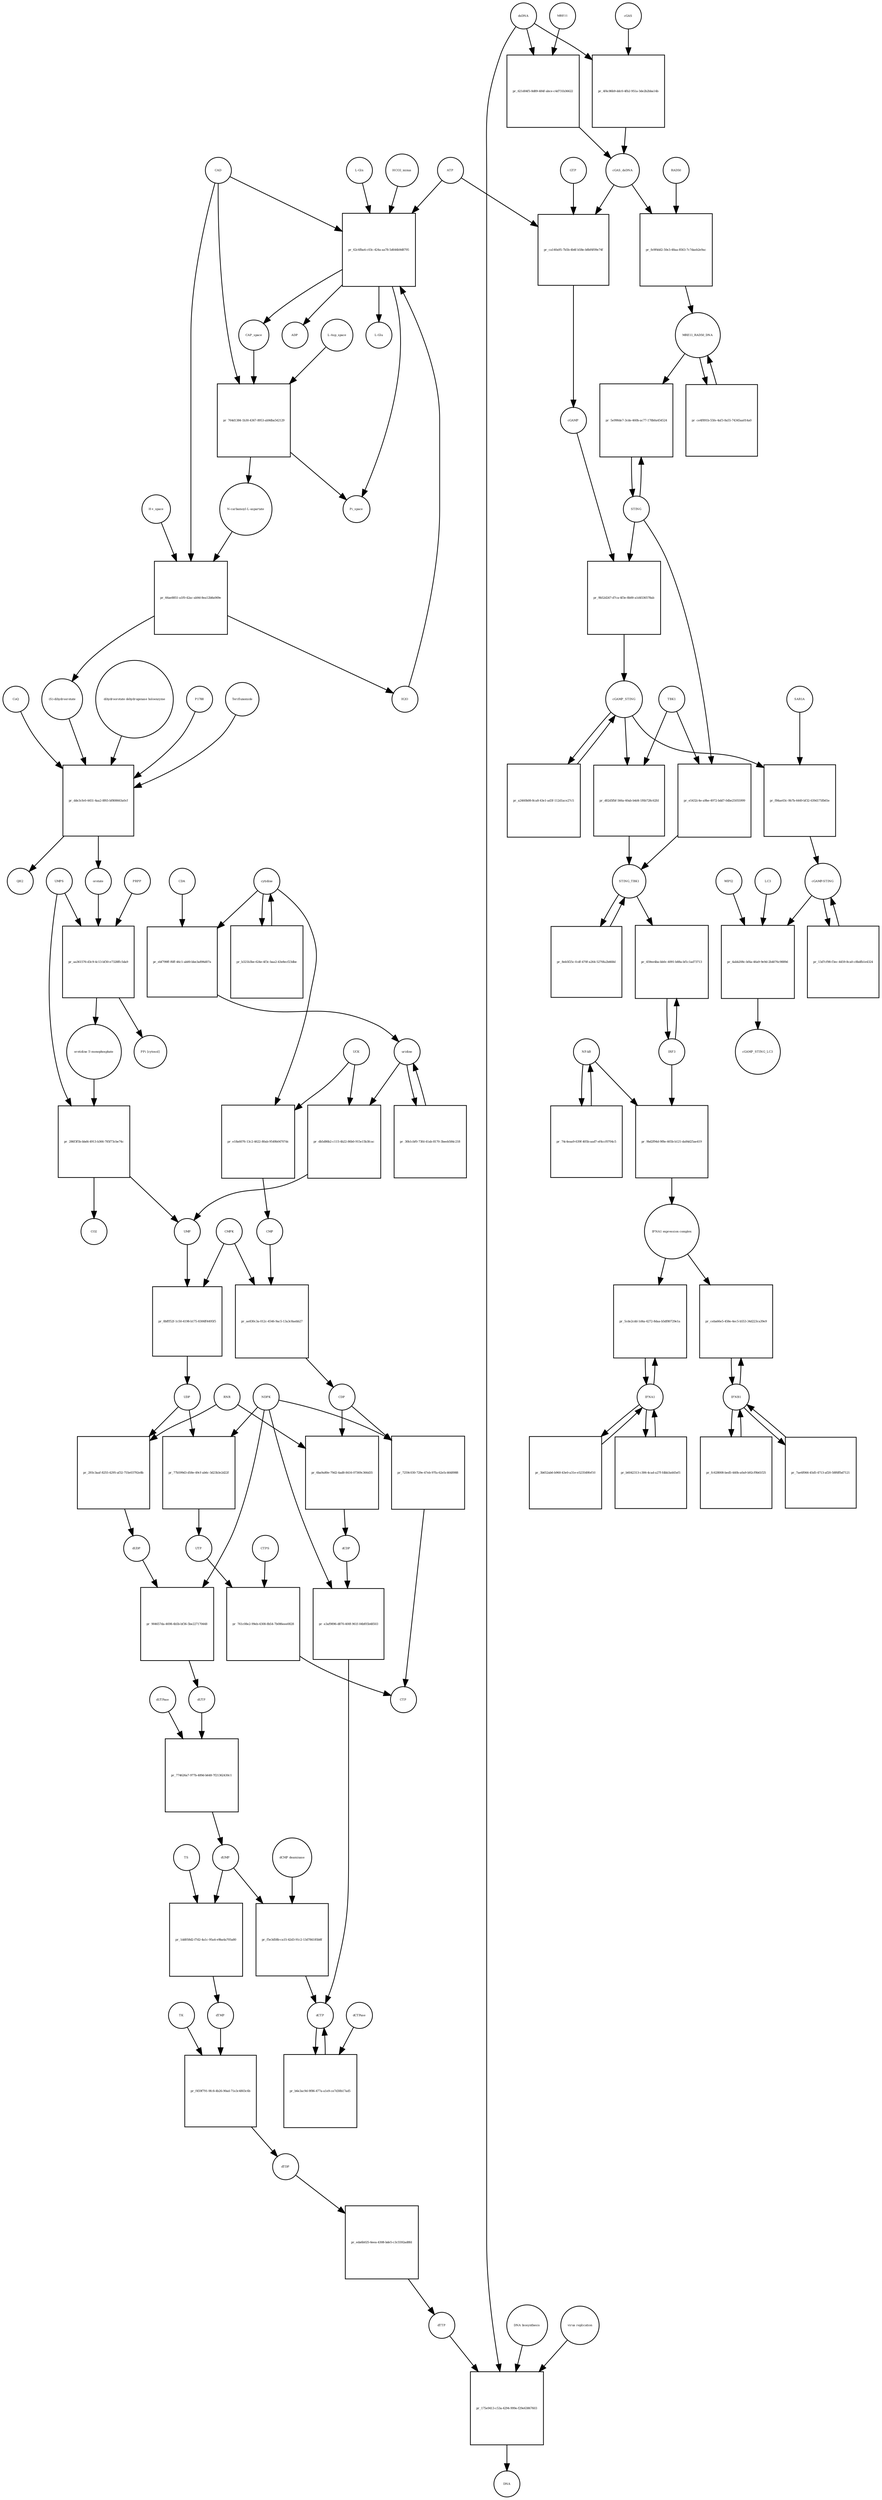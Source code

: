 strict digraph  {
"L-Gln" [annotation="", bipartite=0, cls="simple chemical", fontsize=4, label="L-Gln", shape=circle];
"pr_62c6fba4-c03c-424a-aa78-5d644b9d8795" [annotation="", bipartite=1, cls=process, fontsize=4, label="pr_62c6fba4-c03c-424a-aa78-5d644b9d8795", shape=square];
CAP_space [annotation="", bipartite=0, cls="simple chemical", fontsize=4, label=CAP_space, shape=circle];
CAD [annotation="", bipartite=0, cls=macromolecule, fontsize=4, label=CAD, shape=circle];
HCO3_minus [annotation="", bipartite=0, cls="simple chemical", fontsize=4, label=HCO3_minus, shape=circle];
H2O [annotation="", bipartite=0, cls="simple chemical", fontsize=4, label=H2O, shape=circle];
ATP [annotation="", bipartite=0, cls="simple chemical", fontsize=4, label=ATP, shape=circle];
"L-Glu" [annotation="", bipartite=0, cls="simple chemical", fontsize=4, label="L-Glu", shape=circle];
ADP [annotation="", bipartite=0, cls="simple chemical", fontsize=4, label=ADP, shape=circle];
Pi_space [annotation="", bipartite=0, cls="simple chemical", fontsize=4, label=Pi_space, shape=circle];
cytidine [annotation="", bipartite=0, cls="simple chemical", fontsize=4, label=cytidine, shape=circle];
"pr_ebf799ff-f6ff-46c1-ab00-bbe3a896d07a" [annotation="", bipartite=1, cls=process, fontsize=4, label="pr_ebf799ff-f6ff-46c1-ab00-bbe3a896d07a", shape=square];
uridine [annotation="", bipartite=0, cls="simple chemical", fontsize=4, label=uridine, shape=circle];
CDA [annotation="", bipartite=0, cls=macromolecule, fontsize=4, label=CDA, shape=circle];
"pr_db5d86b2-c115-4b22-86b0-915e15b3fcac" [annotation="", bipartite=1, cls=process, fontsize=4, label="pr_db5d86b2-c115-4b22-86b0-915e15b3fcac", shape=square];
UMP [annotation="", bipartite=0, cls="simple chemical", fontsize=4, label=UMP, shape=circle];
UCK [annotation="", bipartite=0, cls=macromolecule, fontsize=4, label=UCK, shape=circle];
"pr_e18a6076-13c2-4622-80ab-9549b04707dc" [annotation="", bipartite=1, cls=process, fontsize=4, label="pr_e18a6076-13c2-4622-80ab-9549b04707dc", shape=square];
CMP [annotation="", bipartite=0, cls="simple chemical", fontsize=4, label=CMP, shape=circle];
"pr_30b1cbf0-73fd-41ab-8170-3beeb584c218" [annotation="", bipartite=1, cls=process, fontsize=4, label="pr_30b1cbf0-73fd-41ab-8170-3beeb584c218", shape=square];
"pr_b321b3be-624e-4f3c-baa2-43e8ecf23dbe" [annotation="", bipartite=1, cls=process, fontsize=4, label="pr_b321b3be-624e-4f3c-baa2-43e8ecf23dbe", shape=square];
"pr_8bfff52f-1c50-4198-b175-8306ff4495f5" [annotation="", bipartite=1, cls=process, fontsize=4, label="pr_8bfff52f-1c50-4198-b175-8306ff4495f5", shape=square];
UDP [annotation="", bipartite=0, cls="simple chemical", fontsize=4, label=UDP, shape=circle];
CMPK [annotation="", bipartite=0, cls=macromolecule, fontsize=4, label=CMPK, shape=circle];
"pr_ae830c3a-012c-4546-9ac5-13a3c8aebb27" [annotation="", bipartite=1, cls=process, fontsize=4, label="pr_ae830c3a-012c-4546-9ac5-13a3c8aebb27", shape=square];
CDP [annotation="", bipartite=0, cls="simple chemical", fontsize=4, label=CDP, shape=circle];
"pr_77b599d3-d58e-49cf-ab6c-3d23b3e2d22f" [annotation="", bipartite=1, cls=process, fontsize=4, label="pr_77b599d3-d58e-49cf-ab6c-3d23b3e2d22f", shape=square];
UTP [annotation="", bipartite=0, cls="simple chemical", fontsize=4, label=UTP, shape=circle];
NDPK [annotation="", bipartite=0, cls=macromolecule, fontsize=4, label=NDPK, shape=circle];
"pr_7259c030-729e-47eb-97fa-62e5c4648988" [annotation="", bipartite=1, cls=process, fontsize=4, label="pr_7259c030-729e-47eb-97fa-62e5c4648988", shape=square];
CTP [annotation="", bipartite=0, cls="simple chemical", fontsize=4, label=CTP, shape=circle];
"pr_761c08e2-99eb-4308-8b54-7b086eee0828" [annotation="", bipartite=1, cls=process, fontsize=4, label="pr_761c08e2-99eb-4308-8b54-7b086eee0828", shape=square];
CTPS [annotation="", bipartite=0, cls=macromolecule, fontsize=4, label=CTPS, shape=circle];
"pr_293c3aaf-8255-4295-af32-755e03792e8b" [annotation="", bipartite=1, cls=process, fontsize=4, label="pr_293c3aaf-8255-4295-af32-755e03792e8b", shape=square];
dUDP [annotation="", bipartite=0, cls="simple chemical", fontsize=4, label=dUDP, shape=circle];
RNR [annotation="", bipartite=0, cls=macromolecule, fontsize=4, label=RNR, shape=circle];
"pr_904657da-4698-4b5b-bf36-5be227170448" [annotation="", bipartite=1, cls=process, fontsize=4, label="pr_904657da-4698-4b5b-bf36-5be227170448", shape=square];
dUTP [annotation="", bipartite=0, cls="simple chemical", fontsize=4, label=dUTP, shape=circle];
dCDP [annotation="", bipartite=0, cls="simple chemical", fontsize=4, label=dCDP, shape=circle];
"pr_e3af9896-d870-400f-961f-04bf05b48503" [annotation="", bipartite=1, cls=process, fontsize=4, label="pr_e3af9896-d870-400f-961f-04bf05b48503", shape=square];
dCTP [annotation="", bipartite=0, cls="simple chemical", fontsize=4, label=dCTP, shape=circle];
"pr_6ba9a80e-79d2-4ad8-8416-07369c366d35" [annotation="", bipartite=1, cls=process, fontsize=4, label="pr_6ba9a80e-79d2-4ad8-8416-07369c366d35", shape=square];
"pr_774626a7-977b-489d-b648-7f21362430c1" [annotation="", bipartite=1, cls=process, fontsize=4, label="pr_774626a7-977b-489d-b648-7f21362430c1", shape=square];
dUMP [annotation="", bipartite=0, cls="simple chemical", fontsize=4, label=dUMP, shape=circle];
dUTPase [annotation="", bipartite=0, cls=macromolecule, fontsize=4, label=dUTPase, shape=circle];
"pr_b6e3ac9d-9f86-477a-a1e9-ce7d30b17ad5" [annotation="", bipartite=1, cls=process, fontsize=4, label="pr_b6e3ac9d-9f86-477a-a1e9-ce7d30b17ad5", shape=square];
dCTPase [annotation="", bipartite=0, cls=macromolecule, fontsize=4, label=dCTPase, shape=circle];
"pr_f5e3d58b-ca15-42d3-91c2-13d784185b8f" [annotation="", bipartite=1, cls=process, fontsize=4, label="pr_f5e3d58b-ca15-42d3-91c2-13d784185b8f", shape=square];
"dCMP deaminase" [annotation="", bipartite=0, cls=macromolecule, fontsize=4, label="dCMP deaminase", shape=circle];
"pr_1dd058d2-f7d2-4a1c-95a4-e9ba4a705a80" [annotation="", bipartite=1, cls=process, fontsize=4, label="pr_1dd058d2-f7d2-4a1c-95a4-e9ba4a705a80", shape=square];
dTMP [annotation="", bipartite=0, cls="simple chemical", fontsize=4, label=dTMP, shape=circle];
TS [annotation="", bipartite=0, cls=macromolecule, fontsize=4, label=TS, shape=circle];
"pr_f459f791-9fc8-4b26-90ad-71e3c4803c6b" [annotation="", bipartite=1, cls=process, fontsize=4, label="pr_f459f791-9fc8-4b26-90ad-71e3c4803c6b", shape=square];
dTDP [annotation="", bipartite=0, cls="simple chemical", fontsize=4, label=dTDP, shape=circle];
TK [annotation="", bipartite=0, cls=macromolecule, fontsize=4, label=TK, shape=circle];
"pr_eda6b025-6eea-4308-bde5-c3c5592ad8fd" [annotation="", bipartite=1, cls=process, fontsize=4, label="pr_eda6b025-6eea-4308-bde5-c3c5592ad8fd", shape=square];
dTTP [annotation="", bipartite=0, cls="simple chemical", fontsize=4, label=dTTP, shape=circle];
dsDNA [annotation="", bipartite=0, cls="simple chemical", fontsize=4, label=dsDNA, shape=circle];
"pr_4f4c86b9-ddc0-4fb2-951a-3de2b2bba14b" [annotation="", bipartite=1, cls=process, fontsize=4, label="pr_4f4c86b9-ddc0-4fb2-951a-3de2b2bba14b", shape=square];
cGAS [annotation="", bipartite=0, cls=macromolecule, fontsize=4, label=cGAS, shape=circle];
cGAS_dsDNA [annotation="", bipartite=0, cls=complex, fontsize=4, label=cGAS_dsDNA, shape=circle];
"pr_ca140a95-7b5b-4b4f-b58e-b8bf4f09e74f" [annotation="", bipartite=1, cls=process, fontsize=4, label="pr_ca140a95-7b5b-4b4f-b58e-b8bf4f09e74f", shape=square];
GTP [annotation="", bipartite=0, cls="simple chemical", fontsize=4, label=GTP, shape=circle];
cGAMP [annotation="", bipartite=0, cls="simple chemical", fontsize=4, label=cGAMP, shape=circle];
"pr_9b52d247-d7ca-4f3e-8b00-a1d4536578ab" [annotation="", bipartite=1, cls=process, fontsize=4, label="pr_9b52d247-d7ca-4f3e-8b00-a1d4536578ab", shape=square];
STING [annotation="", bipartite=0, cls="macromolecule multimer", fontsize=4, label=STING, shape=circle];
cGAMP_STING [annotation="", bipartite=0, cls=complex, fontsize=4, label=cGAMP_STING, shape=circle];
TBK1 [annotation="", bipartite=0, cls=macromolecule, fontsize=4, label=TBK1, shape=circle];
"pr_d02d5fbf-566a-40ab-b4d4-1f6b728c62fd" [annotation="", bipartite=1, cls=process, fontsize=4, label="pr_d02d5fbf-566a-40ab-b4d4-1f6b728c62fd", shape=square];
STING_TBK1 [annotation="", bipartite=0, cls=complex, fontsize=4, label=STING_TBK1, shape=circle];
"pr_a2460b08-8ca8-43e1-ad3f-112d1ace27c5" [annotation="", bipartite=1, cls=process, fontsize=4, label="pr_a2460b08-8ca8-43e1-ad3f-112d1ace27c5", shape=square];
"pr_8eb5f25c-fcdf-470f-a264-5270fa2b668d" [annotation="", bipartite=1, cls=process, fontsize=4, label="pr_8eb5f25c-fcdf-470f-a264-5270fa2b668d", shape=square];
"NF-kB" [annotation="", bipartite=0, cls=complex, fontsize=4, label="NF-kB", shape=circle];
"pr_74c4eaa9-639f-405b-aad7-ef4ccf0704c5" [annotation="", bipartite=1, cls=process, fontsize=4, label="pr_74c4eaa9-639f-405b-aad7-ef4ccf0704c5", shape=square];
IFNA1 [annotation="", bipartite=0, cls="nucleic acid feature", fontsize=4, label=IFNA1, shape=circle];
"pr_b6042313-c306-4cad-a27f-fdbb3a445ef1" [annotation="", bipartite=1, cls=process, fontsize=4, label="pr_b6042313-c306-4cad-a27f-fdbb3a445ef1", shape=square];
IFNB1 [annotation="", bipartite=0, cls="nucleic acid feature", fontsize=4, label=IFNB1, shape=circle];
"pr_7ae6f066-45d5-4713-af20-58f6ffbd7121" [annotation="", bipartite=1, cls=process, fontsize=4, label="pr_7ae6f066-45d5-4713-af20-58f6ffbd7121", shape=square];
"pr_3b652ab6-b960-43e0-a31e-e523549fef10" [annotation="", bipartite=1, cls=process, fontsize=4, label="pr_3b652ab6-b960-43e0-a31e-e523549fef10", shape=square];
"pr_fc628008-bed5-440b-a0a9-b92cf9b61f25" [annotation="", bipartite=1, cls=process, fontsize=4, label="pr_fc628008-bed5-440b-a0a9-b92cf9b61f25", shape=square];
"pr_ceba66e5-458e-4ec5-b553-34d223ca39e9" [annotation="", bipartite=1, cls=process, fontsize=4, label="pr_ceba66e5-458e-4ec5-b553-34d223ca39e9", shape=square];
"IFNA1 expression complex" [annotation="", bipartite=0, cls=complex, fontsize=4, label="IFNA1 expression complex", shape=circle];
"cGAMP-STING" [annotation="", bipartite=0, cls=complex, fontsize=4, label="cGAMP-STING", shape=circle];
"pr_13d7cf98-f3ec-4459-8ca0-c8bdfb1e4324" [annotation="", bipartite=1, cls=process, fontsize=4, label="pr_13d7cf98-f3ec-4459-8ca0-c8bdfb1e4324", shape=square];
"pr_621d04f5-8d89-484f-abce-c4d731b36622" [annotation="", bipartite=1, cls=process, fontsize=4, label="pr_621d04f5-8d89-484f-abce-c4d731b36622", shape=square];
MRE11 [annotation="", bipartite=0, cls="macromolecule multimer", fontsize=4, label=MRE11, shape=circle];
RAD50 [annotation="", bipartite=0, cls="macromolecule multimer", fontsize=4, label=RAD50, shape=circle];
"pr_fe9f4dd2-50e3-48aa-8563-7c7daeb2e9ac" [annotation="", bipartite=1, cls=process, fontsize=4, label="pr_fe9f4dd2-50e3-48aa-8563-7c7daeb2e9ac", shape=square];
MRE11_RAD50_DNA [annotation="", bipartite=0, cls=complex, fontsize=4, label=MRE11_RAD50_DNA, shape=circle];
IRF3 [annotation="", bipartite=0, cls="macromolecule multimer", fontsize=4, label=IRF3, shape=circle];
"pr_459ee4ba-bb0c-4091-b88a-bf1c1ad73713" [annotation="", bipartite=1, cls=process, fontsize=4, label="pr_459ee4ba-bb0c-4091-b88a-bf1c1ad73713", shape=square];
"pr_f84ae03c-9b7b-4449-bf32-639d175fb65e" [annotation="", bipartite=1, cls=process, fontsize=4, label="pr_f84ae03c-9b7b-4449-bf32-639d175fb65e", shape=square];
SAR1A [annotation="", bipartite=0, cls=macromolecule, fontsize=4, label=SAR1A, shape=circle];
"pr_4abb208c-bf4a-46a9-9e9d-2b4076c9889d" [annotation="", bipartite=1, cls=process, fontsize=4, label="pr_4abb208c-bf4a-46a9-9e9d-2b4076c9889d", shape=square];
LC3 [annotation="", bipartite=0, cls=macromolecule, fontsize=4, label=LC3, shape=circle];
cGAMP_STING_LC3 [annotation="", bipartite=0, cls=complex, fontsize=4, label=cGAMP_STING_LC3, shape=circle];
WIPI2 [annotation="", bipartite=0, cls=macromolecule, fontsize=4, label=WIPI2, shape=circle];
"pr_5e990de7-3cde-460b-ac77-178b0a454524" [annotation="", bipartite=1, cls=process, fontsize=4, label="pr_5e990de7-3cde-460b-ac77-178b0a454524", shape=square];
"pr_e5432c4e-a9be-4972-bdd7-0dbe25055999" [annotation="", bipartite=1, cls=process, fontsize=4, label="pr_e5432c4e-a9be-4972-bdd7-0dbe25055999", shape=square];
"pr_ce4f891b-55fe-4af3-8a55-74345aa014a0" [annotation="", bipartite=1, cls=process, fontsize=4, label="pr_ce4f891b-55fe-4af3-8a55-74345aa014a0", shape=square];
"pr_764d1384-1b30-4367-8953-ab9dba542129" [annotation="", bipartite=1, cls=process, fontsize=4, label="pr_764d1384-1b30-4367-8953-ab9dba542129", shape=square];
"N-carbamoyl-L-aspartate" [annotation="", bipartite=0, cls="simple chemical", fontsize=4, label="N-carbamoyl-L-aspartate", shape=circle];
"L-Asp_space" [annotation="", bipartite=0, cls="simple chemical", fontsize=4, label="L-Asp_space", shape=circle];
"pr_66ae8851-a1f0-42ac-ab9d-8ea12b8a069e" [annotation="", bipartite=1, cls=process, fontsize=4, label="pr_66ae8851-a1f0-42ac-ab9d-8ea12b8a069e", shape=square];
"(S)-dihydroorotate" [annotation="", bipartite=0, cls="simple chemical", fontsize=4, label="(S)-dihydroorotate", shape=circle];
"H+_space" [annotation="", bipartite=0, cls="simple chemical", fontsize=4, label="H+_space", shape=circle];
"pr_dde3cfe0-4451-4aa2-8f65-bf808663a0cf" [annotation="", bipartite=1, cls=process, fontsize=4, label="pr_dde3cfe0-4451-4aa2-8f65-bf808663a0cf", shape=square];
orotate [annotation="", bipartite=0, cls="simple chemical", fontsize=4, label=orotate, shape=circle];
"dihydroorotate dehydrogenase holoenzyme" [annotation="", bipartite=0, cls="simple chemical", fontsize=4, label="dihydroorotate dehydrogenase holoenzyme", shape=circle];
P1788 [annotation="", bipartite=0, cls="simple chemical", fontsize=4, label=P1788, shape=circle];
Teriflunomide [annotation="", bipartite=0, cls="simple chemical", fontsize=4, label=Teriflunomide, shape=circle];
CoQ [annotation="", bipartite=0, cls="simple chemical", fontsize=4, label=CoQ, shape=circle];
QH2 [annotation="", bipartite=0, cls="simple chemical", fontsize=4, label=QH2, shape=circle];
"pr_aa361576-d3c9-4c13-bf30-e7328ffc5da9" [annotation="", bipartite=1, cls=process, fontsize=4, label="pr_aa361576-d3c9-4c13-bf30-e7328ffc5da9", shape=square];
"orotidine 5'-monophosphate" [annotation="", bipartite=0, cls="simple chemical", fontsize=4, label="orotidine 5'-monophosphate", shape=circle];
UMPS [annotation="", bipartite=0, cls="macromolecule multimer", fontsize=4, label=UMPS, shape=circle];
PRPP [annotation="", bipartite=0, cls="simple chemical", fontsize=4, label=PRPP, shape=circle];
"PPi [cytosol]" [annotation="", bipartite=0, cls="simple chemical", fontsize=4, label="PPi [cytosol]", shape=circle];
"pr_286f3f5b-bbd4-4913-b366-785f73cbe74c" [annotation="", bipartite=1, cls=process, fontsize=4, label="pr_286f3f5b-bbd4-4913-b366-785f73cbe74c", shape=square];
CO2 [annotation="", bipartite=0, cls="simple chemical", fontsize=4, label=CO2, shape=circle];
"pr_175e9413-c53a-4294-999e-f29e63867603" [annotation="", bipartite=1, cls=process, fontsize=4, label="pr_175e9413-c53a-4294-999e-f29e63867603", shape=square];
DNA [annotation="", bipartite=0, cls="nucleic acid feature", fontsize=4, label=DNA, shape=circle];
"DNA biosynthesis" [annotation="urn_miriam_obo.go_GO%3A0071897", bipartite=0, cls=phenotype, fontsize=4, label="DNA biosynthesis", shape=circle];
"virus replication" [annotation="", bipartite=0, cls=phenotype, fontsize=4, label="virus replication", shape=circle];
"pr_5cde2cdd-1d4a-4272-8daa-b5df80729e1a" [annotation="", bipartite=1, cls=process, fontsize=4, label="pr_5cde2cdd-1d4a-4272-8daa-b5df80729e1a", shape=square];
"pr_9bd2f94d-9f8e-465b-b121-da84d25ae419" [annotation="", bipartite=1, cls=process, fontsize=4, label="pr_9bd2f94d-9f8e-465b-b121-da84d25ae419", shape=square];
"L-Gln" -> "pr_62c6fba4-c03c-424a-aa78-5d644b9d8795"  [annotation="", interaction_type=consumption];
"pr_62c6fba4-c03c-424a-aa78-5d644b9d8795" -> CAP_space  [annotation="", interaction_type=production];
"pr_62c6fba4-c03c-424a-aa78-5d644b9d8795" -> "L-Glu"  [annotation="", interaction_type=production];
"pr_62c6fba4-c03c-424a-aa78-5d644b9d8795" -> ADP  [annotation="", interaction_type=production];
"pr_62c6fba4-c03c-424a-aa78-5d644b9d8795" -> Pi_space  [annotation="", interaction_type=production];
CAP_space -> "pr_764d1384-1b30-4367-8953-ab9dba542129"  [annotation="", interaction_type=consumption];
CAD -> "pr_62c6fba4-c03c-424a-aa78-5d644b9d8795"  [annotation=urn_miriam_reactome_REACT_1698, interaction_type=catalysis];
CAD -> "pr_764d1384-1b30-4367-8953-ab9dba542129"  [annotation=urn_miriam_reactome_REACT_1698, interaction_type=catalysis];
CAD -> "pr_66ae8851-a1f0-42ac-ab9d-8ea12b8a069e"  [annotation=urn_miriam_reactome_REACT_1698, interaction_type=catalysis];
HCO3_minus -> "pr_62c6fba4-c03c-424a-aa78-5d644b9d8795"  [annotation="", interaction_type=consumption];
H2O -> "pr_62c6fba4-c03c-424a-aa78-5d644b9d8795"  [annotation="", interaction_type=consumption];
ATP -> "pr_62c6fba4-c03c-424a-aa78-5d644b9d8795"  [annotation="", interaction_type=consumption];
ATP -> "pr_ca140a95-7b5b-4b4f-b58e-b8bf4f09e74f"  [annotation="", interaction_type=consumption];
cytidine -> "pr_ebf799ff-f6ff-46c1-ab00-bbe3a896d07a"  [annotation="", interaction_type=consumption];
cytidine -> "pr_e18a6076-13c2-4622-80ab-9549b04707dc"  [annotation="", interaction_type=consumption];
cytidine -> "pr_b321b3be-624e-4f3c-baa2-43e8ecf23dbe"  [annotation="", interaction_type=consumption];
"pr_ebf799ff-f6ff-46c1-ab00-bbe3a896d07a" -> uridine  [annotation="", interaction_type=production];
uridine -> "pr_db5d86b2-c115-4b22-86b0-915e15b3fcac"  [annotation="", interaction_type=consumption];
uridine -> "pr_30b1cbf0-73fd-41ab-8170-3beeb584c218"  [annotation="", interaction_type=consumption];
CDA -> "pr_ebf799ff-f6ff-46c1-ab00-bbe3a896d07a"  [annotation="", interaction_type=catalysis];
"pr_db5d86b2-c115-4b22-86b0-915e15b3fcac" -> UMP  [annotation="", interaction_type=production];
UMP -> "pr_8bfff52f-1c50-4198-b175-8306ff4495f5"  [annotation="", interaction_type=consumption];
UCK -> "pr_db5d86b2-c115-4b22-86b0-915e15b3fcac"  [annotation="", interaction_type=catalysis];
UCK -> "pr_e18a6076-13c2-4622-80ab-9549b04707dc"  [annotation="", interaction_type=catalysis];
"pr_e18a6076-13c2-4622-80ab-9549b04707dc" -> CMP  [annotation="", interaction_type=production];
CMP -> "pr_ae830c3a-012c-4546-9ac5-13a3c8aebb27"  [annotation="", interaction_type=consumption];
"pr_30b1cbf0-73fd-41ab-8170-3beeb584c218" -> uridine  [annotation="", interaction_type=production];
"pr_b321b3be-624e-4f3c-baa2-43e8ecf23dbe" -> cytidine  [annotation="", interaction_type=production];
"pr_8bfff52f-1c50-4198-b175-8306ff4495f5" -> UDP  [annotation="", interaction_type=production];
UDP -> "pr_77b599d3-d58e-49cf-ab6c-3d23b3e2d22f"  [annotation="", interaction_type=consumption];
UDP -> "pr_293c3aaf-8255-4295-af32-755e03792e8b"  [annotation="", interaction_type=consumption];
CMPK -> "pr_8bfff52f-1c50-4198-b175-8306ff4495f5"  [annotation="", interaction_type=catalysis];
CMPK -> "pr_ae830c3a-012c-4546-9ac5-13a3c8aebb27"  [annotation="", interaction_type=catalysis];
"pr_ae830c3a-012c-4546-9ac5-13a3c8aebb27" -> CDP  [annotation="", interaction_type=production];
CDP -> "pr_7259c030-729e-47eb-97fa-62e5c4648988"  [annotation="", interaction_type=consumption];
CDP -> "pr_6ba9a80e-79d2-4ad8-8416-07369c366d35"  [annotation="", interaction_type=consumption];
"pr_77b599d3-d58e-49cf-ab6c-3d23b3e2d22f" -> UTP  [annotation="", interaction_type=production];
UTP -> "pr_761c08e2-99eb-4308-8b54-7b086eee0828"  [annotation="", interaction_type=consumption];
NDPK -> "pr_77b599d3-d58e-49cf-ab6c-3d23b3e2d22f"  [annotation="", interaction_type=catalysis];
NDPK -> "pr_7259c030-729e-47eb-97fa-62e5c4648988"  [annotation="", interaction_type=catalysis];
NDPK -> "pr_904657da-4698-4b5b-bf36-5be227170448"  [annotation="", interaction_type=catalysis];
NDPK -> "pr_e3af9896-d870-400f-961f-04bf05b48503"  [annotation="", interaction_type=catalysis];
"pr_7259c030-729e-47eb-97fa-62e5c4648988" -> CTP  [annotation="", interaction_type=production];
"pr_761c08e2-99eb-4308-8b54-7b086eee0828" -> CTP  [annotation="", interaction_type=production];
CTPS -> "pr_761c08e2-99eb-4308-8b54-7b086eee0828"  [annotation="", interaction_type=catalysis];
"pr_293c3aaf-8255-4295-af32-755e03792e8b" -> dUDP  [annotation="", interaction_type=production];
dUDP -> "pr_904657da-4698-4b5b-bf36-5be227170448"  [annotation="", interaction_type=consumption];
RNR -> "pr_293c3aaf-8255-4295-af32-755e03792e8b"  [annotation="", interaction_type=catalysis];
RNR -> "pr_6ba9a80e-79d2-4ad8-8416-07369c366d35"  [annotation="", interaction_type=catalysis];
"pr_904657da-4698-4b5b-bf36-5be227170448" -> dUTP  [annotation="", interaction_type=production];
dUTP -> "pr_774626a7-977b-489d-b648-7f21362430c1"  [annotation="", interaction_type=consumption];
dCDP -> "pr_e3af9896-d870-400f-961f-04bf05b48503"  [annotation="", interaction_type=consumption];
"pr_e3af9896-d870-400f-961f-04bf05b48503" -> dCTP  [annotation="", interaction_type=production];
dCTP -> "pr_b6e3ac9d-9f86-477a-a1e9-ce7d30b17ad5"  [annotation="", interaction_type=consumption];
"pr_6ba9a80e-79d2-4ad8-8416-07369c366d35" -> dCDP  [annotation="", interaction_type=production];
"pr_774626a7-977b-489d-b648-7f21362430c1" -> dUMP  [annotation="", interaction_type=production];
dUMP -> "pr_f5e3d58b-ca15-42d3-91c2-13d784185b8f"  [annotation="", interaction_type=consumption];
dUMP -> "pr_1dd058d2-f7d2-4a1c-95a4-e9ba4a705a80"  [annotation="", interaction_type=consumption];
dUTPase -> "pr_774626a7-977b-489d-b648-7f21362430c1"  [annotation="", interaction_type=catalysis];
"pr_b6e3ac9d-9f86-477a-a1e9-ce7d30b17ad5" -> dCTP  [annotation="", interaction_type=production];
dCTPase -> "pr_b6e3ac9d-9f86-477a-a1e9-ce7d30b17ad5"  [annotation="", interaction_type=catalysis];
"pr_f5e3d58b-ca15-42d3-91c2-13d784185b8f" -> dCTP  [annotation="", interaction_type=production];
"dCMP deaminase" -> "pr_f5e3d58b-ca15-42d3-91c2-13d784185b8f"  [annotation="", interaction_type=catalysis];
"pr_1dd058d2-f7d2-4a1c-95a4-e9ba4a705a80" -> dTMP  [annotation="", interaction_type=production];
dTMP -> "pr_f459f791-9fc8-4b26-90ad-71e3c4803c6b"  [annotation="", interaction_type=consumption];
TS -> "pr_1dd058d2-f7d2-4a1c-95a4-e9ba4a705a80"  [annotation="", interaction_type=catalysis];
"pr_f459f791-9fc8-4b26-90ad-71e3c4803c6b" -> dTDP  [annotation="", interaction_type=production];
dTDP -> "pr_eda6b025-6eea-4308-bde5-c3c5592ad8fd"  [annotation="", interaction_type=consumption];
TK -> "pr_f459f791-9fc8-4b26-90ad-71e3c4803c6b"  [annotation="", interaction_type=catalysis];
"pr_eda6b025-6eea-4308-bde5-c3c5592ad8fd" -> dTTP  [annotation="", interaction_type=production];
dTTP -> "pr_175e9413-c53a-4294-999e-f29e63867603"  [annotation="", interaction_type=consumption];
dsDNA -> "pr_4f4c86b9-ddc0-4fb2-951a-3de2b2bba14b"  [annotation="", interaction_type=consumption];
dsDNA -> "pr_621d04f5-8d89-484f-abce-c4d731b36622"  [annotation="", interaction_type=consumption];
dsDNA -> "pr_175e9413-c53a-4294-999e-f29e63867603"  [annotation="", interaction_type=consumption];
"pr_4f4c86b9-ddc0-4fb2-951a-3de2b2bba14b" -> cGAS_dsDNA  [annotation="", interaction_type=production];
cGAS -> "pr_4f4c86b9-ddc0-4fb2-951a-3de2b2bba14b"  [annotation="", interaction_type=consumption];
cGAS_dsDNA -> "pr_ca140a95-7b5b-4b4f-b58e-b8bf4f09e74f"  [annotation="", interaction_type=catalysis];
cGAS_dsDNA -> "pr_fe9f4dd2-50e3-48aa-8563-7c7daeb2e9ac"  [annotation="", interaction_type=consumption];
"pr_ca140a95-7b5b-4b4f-b58e-b8bf4f09e74f" -> cGAMP  [annotation="", interaction_type=production];
GTP -> "pr_ca140a95-7b5b-4b4f-b58e-b8bf4f09e74f"  [annotation="", interaction_type=consumption];
cGAMP -> "pr_9b52d247-d7ca-4f3e-8b00-a1d4536578ab"  [annotation="", interaction_type=consumption];
"pr_9b52d247-d7ca-4f3e-8b00-a1d4536578ab" -> cGAMP_STING  [annotation="", interaction_type=production];
STING -> "pr_9b52d247-d7ca-4f3e-8b00-a1d4536578ab"  [annotation="", interaction_type=consumption];
STING -> "pr_5e990de7-3cde-460b-ac77-178b0a454524"  [annotation="", interaction_type=consumption];
STING -> "pr_e5432c4e-a9be-4972-bdd7-0dbe25055999"  [annotation="", interaction_type=consumption];
cGAMP_STING -> "pr_d02d5fbf-566a-40ab-b4d4-1f6b728c62fd"  [annotation="", interaction_type=consumption];
cGAMP_STING -> "pr_a2460b08-8ca8-43e1-ad3f-112d1ace27c5"  [annotation="", interaction_type=consumption];
cGAMP_STING -> "pr_f84ae03c-9b7b-4449-bf32-639d175fb65e"  [annotation="", interaction_type=consumption];
TBK1 -> "pr_d02d5fbf-566a-40ab-b4d4-1f6b728c62fd"  [annotation="", interaction_type=consumption];
TBK1 -> "pr_e5432c4e-a9be-4972-bdd7-0dbe25055999"  [annotation="", interaction_type=consumption];
"pr_d02d5fbf-566a-40ab-b4d4-1f6b728c62fd" -> STING_TBK1  [annotation="", interaction_type=production];
STING_TBK1 -> "pr_8eb5f25c-fcdf-470f-a264-5270fa2b668d"  [annotation="", interaction_type=consumption];
STING_TBK1 -> "pr_459ee4ba-bb0c-4091-b88a-bf1c1ad73713"  [annotation="", interaction_type=catalysis];
"pr_a2460b08-8ca8-43e1-ad3f-112d1ace27c5" -> cGAMP_STING  [annotation="", interaction_type=production];
"pr_8eb5f25c-fcdf-470f-a264-5270fa2b668d" -> STING_TBK1  [annotation="", interaction_type=production];
"NF-kB" -> "pr_74c4eaa9-639f-405b-aad7-ef4ccf0704c5"  [annotation="", interaction_type=consumption];
"NF-kB" -> "pr_9bd2f94d-9f8e-465b-b121-da84d25ae419"  [annotation="", interaction_type=consumption];
"pr_74c4eaa9-639f-405b-aad7-ef4ccf0704c5" -> "NF-kB"  [annotation="", interaction_type=production];
IFNA1 -> "pr_b6042313-c306-4cad-a27f-fdbb3a445ef1"  [annotation="", interaction_type=consumption];
IFNA1 -> "pr_3b652ab6-b960-43e0-a31e-e523549fef10"  [annotation="", interaction_type=consumption];
IFNA1 -> "pr_5cde2cdd-1d4a-4272-8daa-b5df80729e1a"  [annotation="", interaction_type=consumption];
"pr_b6042313-c306-4cad-a27f-fdbb3a445ef1" -> IFNA1  [annotation="", interaction_type=production];
IFNB1 -> "pr_7ae6f066-45d5-4713-af20-58f6ffbd7121"  [annotation="", interaction_type=consumption];
IFNB1 -> "pr_fc628008-bed5-440b-a0a9-b92cf9b61f25"  [annotation="", interaction_type=consumption];
IFNB1 -> "pr_ceba66e5-458e-4ec5-b553-34d223ca39e9"  [annotation="", interaction_type=consumption];
"pr_7ae6f066-45d5-4713-af20-58f6ffbd7121" -> IFNB1  [annotation="", interaction_type=production];
"pr_3b652ab6-b960-43e0-a31e-e523549fef10" -> IFNA1  [annotation="", interaction_type=production];
"pr_fc628008-bed5-440b-a0a9-b92cf9b61f25" -> IFNB1  [annotation="", interaction_type=production];
"pr_ceba66e5-458e-4ec5-b553-34d223ca39e9" -> IFNB1  [annotation="", interaction_type=production];
"IFNA1 expression complex" -> "pr_ceba66e5-458e-4ec5-b553-34d223ca39e9"  [annotation="", interaction_type=stimulation];
"IFNA1 expression complex" -> "pr_5cde2cdd-1d4a-4272-8daa-b5df80729e1a"  [annotation="", interaction_type=stimulation];
"cGAMP-STING" -> "pr_13d7cf98-f3ec-4459-8ca0-c8bdfb1e4324"  [annotation="", interaction_type=consumption];
"cGAMP-STING" -> "pr_4abb208c-bf4a-46a9-9e9d-2b4076c9889d"  [annotation="", interaction_type=consumption];
"pr_13d7cf98-f3ec-4459-8ca0-c8bdfb1e4324" -> "cGAMP-STING"  [annotation="", interaction_type=production];
"pr_621d04f5-8d89-484f-abce-c4d731b36622" -> cGAS_dsDNA  [annotation="", interaction_type=production];
MRE11 -> "pr_621d04f5-8d89-484f-abce-c4d731b36622"  [annotation="", interaction_type=consumption];
RAD50 -> "pr_fe9f4dd2-50e3-48aa-8563-7c7daeb2e9ac"  [annotation="", interaction_type=consumption];
"pr_fe9f4dd2-50e3-48aa-8563-7c7daeb2e9ac" -> MRE11_RAD50_DNA  [annotation="", interaction_type=production];
MRE11_RAD50_DNA -> "pr_5e990de7-3cde-460b-ac77-178b0a454524"  [annotation="", interaction_type=catalysis];
MRE11_RAD50_DNA -> "pr_ce4f891b-55fe-4af3-8a55-74345aa014a0"  [annotation="", interaction_type=consumption];
IRF3 -> "pr_459ee4ba-bb0c-4091-b88a-bf1c1ad73713"  [annotation="", interaction_type=consumption];
IRF3 -> "pr_9bd2f94d-9f8e-465b-b121-da84d25ae419"  [annotation="", interaction_type=consumption];
"pr_459ee4ba-bb0c-4091-b88a-bf1c1ad73713" -> IRF3  [annotation="", interaction_type=production];
"pr_f84ae03c-9b7b-4449-bf32-639d175fb65e" -> "cGAMP-STING"  [annotation="", interaction_type=production];
SAR1A -> "pr_f84ae03c-9b7b-4449-bf32-639d175fb65e"  [annotation="", interaction_type=catalysis];
"pr_4abb208c-bf4a-46a9-9e9d-2b4076c9889d" -> cGAMP_STING_LC3  [annotation="", interaction_type=production];
LC3 -> "pr_4abb208c-bf4a-46a9-9e9d-2b4076c9889d"  [annotation="", interaction_type=consumption];
WIPI2 -> "pr_4abb208c-bf4a-46a9-9e9d-2b4076c9889d"  [annotation="", interaction_type=catalysis];
"pr_5e990de7-3cde-460b-ac77-178b0a454524" -> STING  [annotation="", interaction_type=production];
"pr_e5432c4e-a9be-4972-bdd7-0dbe25055999" -> STING_TBK1  [annotation="", interaction_type=production];
"pr_ce4f891b-55fe-4af3-8a55-74345aa014a0" -> MRE11_RAD50_DNA  [annotation="", interaction_type=production];
"pr_764d1384-1b30-4367-8953-ab9dba542129" -> "N-carbamoyl-L-aspartate"  [annotation="", interaction_type=production];
"pr_764d1384-1b30-4367-8953-ab9dba542129" -> Pi_space  [annotation="", interaction_type=production];
"N-carbamoyl-L-aspartate" -> "pr_66ae8851-a1f0-42ac-ab9d-8ea12b8a069e"  [annotation="", interaction_type=consumption];
"L-Asp_space" -> "pr_764d1384-1b30-4367-8953-ab9dba542129"  [annotation="", interaction_type=consumption];
"pr_66ae8851-a1f0-42ac-ab9d-8ea12b8a069e" -> "(S)-dihydroorotate"  [annotation="", interaction_type=production];
"pr_66ae8851-a1f0-42ac-ab9d-8ea12b8a069e" -> H2O  [annotation="", interaction_type=production];
"(S)-dihydroorotate" -> "pr_dde3cfe0-4451-4aa2-8f65-bf808663a0cf"  [annotation="", interaction_type=consumption];
"H+_space" -> "pr_66ae8851-a1f0-42ac-ab9d-8ea12b8a069e"  [annotation="", interaction_type=consumption];
"pr_dde3cfe0-4451-4aa2-8f65-bf808663a0cf" -> orotate  [annotation="", interaction_type=production];
"pr_dde3cfe0-4451-4aa2-8f65-bf808663a0cf" -> QH2  [annotation="", interaction_type=production];
orotate -> "pr_aa361576-d3c9-4c13-bf30-e7328ffc5da9"  [annotation="", interaction_type=consumption];
"dihydroorotate dehydrogenase holoenzyme" -> "pr_dde3cfe0-4451-4aa2-8f65-bf808663a0cf"  [annotation=urn_miriam_reactome_REACT_1698, interaction_type=catalysis];
P1788 -> "pr_dde3cfe0-4451-4aa2-8f65-bf808663a0cf"  [annotation=urn_miriam_reactome_REACT_1698, interaction_type=inhibition];
Teriflunomide -> "pr_dde3cfe0-4451-4aa2-8f65-bf808663a0cf"  [annotation=urn_miriam_reactome_REACT_1698, interaction_type=inhibition];
CoQ -> "pr_dde3cfe0-4451-4aa2-8f65-bf808663a0cf"  [annotation="", interaction_type=consumption];
"pr_aa361576-d3c9-4c13-bf30-e7328ffc5da9" -> "orotidine 5'-monophosphate"  [annotation="", interaction_type=production];
"pr_aa361576-d3c9-4c13-bf30-e7328ffc5da9" -> "PPi [cytosol]"  [annotation="", interaction_type=production];
"orotidine 5'-monophosphate" -> "pr_286f3f5b-bbd4-4913-b366-785f73cbe74c"  [annotation="", interaction_type=consumption];
UMPS -> "pr_aa361576-d3c9-4c13-bf30-e7328ffc5da9"  [annotation=urn_miriam_reactome_REACT_1698, interaction_type=catalysis];
UMPS -> "pr_286f3f5b-bbd4-4913-b366-785f73cbe74c"  [annotation=urn_miriam_reactome_REACT_1698, interaction_type=catalysis];
PRPP -> "pr_aa361576-d3c9-4c13-bf30-e7328ffc5da9"  [annotation="", interaction_type=consumption];
"pr_286f3f5b-bbd4-4913-b366-785f73cbe74c" -> UMP  [annotation="", interaction_type=production];
"pr_286f3f5b-bbd4-4913-b366-785f73cbe74c" -> CO2  [annotation="", interaction_type=production];
"pr_175e9413-c53a-4294-999e-f29e63867603" -> DNA  [annotation="", interaction_type=production];
"DNA biosynthesis" -> "pr_175e9413-c53a-4294-999e-f29e63867603"  [annotation="", interaction_type=catalysis];
"virus replication" -> "pr_175e9413-c53a-4294-999e-f29e63867603"  [annotation="", interaction_type=inhibition];
"pr_5cde2cdd-1d4a-4272-8daa-b5df80729e1a" -> IFNA1  [annotation="", interaction_type=production];
"pr_9bd2f94d-9f8e-465b-b121-da84d25ae419" -> "IFNA1 expression complex"  [annotation="", interaction_type=production];
}
